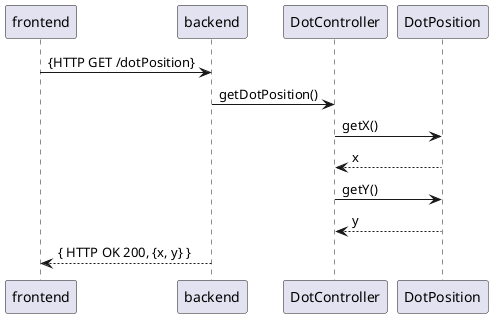 @startuml

frontend -> backend : {HTTP GET /dotPosition}

backend -> DotController: getDotPosition()
DotController -> DotPosition: getX()
DotController <-- DotPosition: x
DotController -> DotPosition: getY()
DotController <-- DotPosition: y
frontend <-- backend: { HTTP OK 200, {x, y} }

@enduml